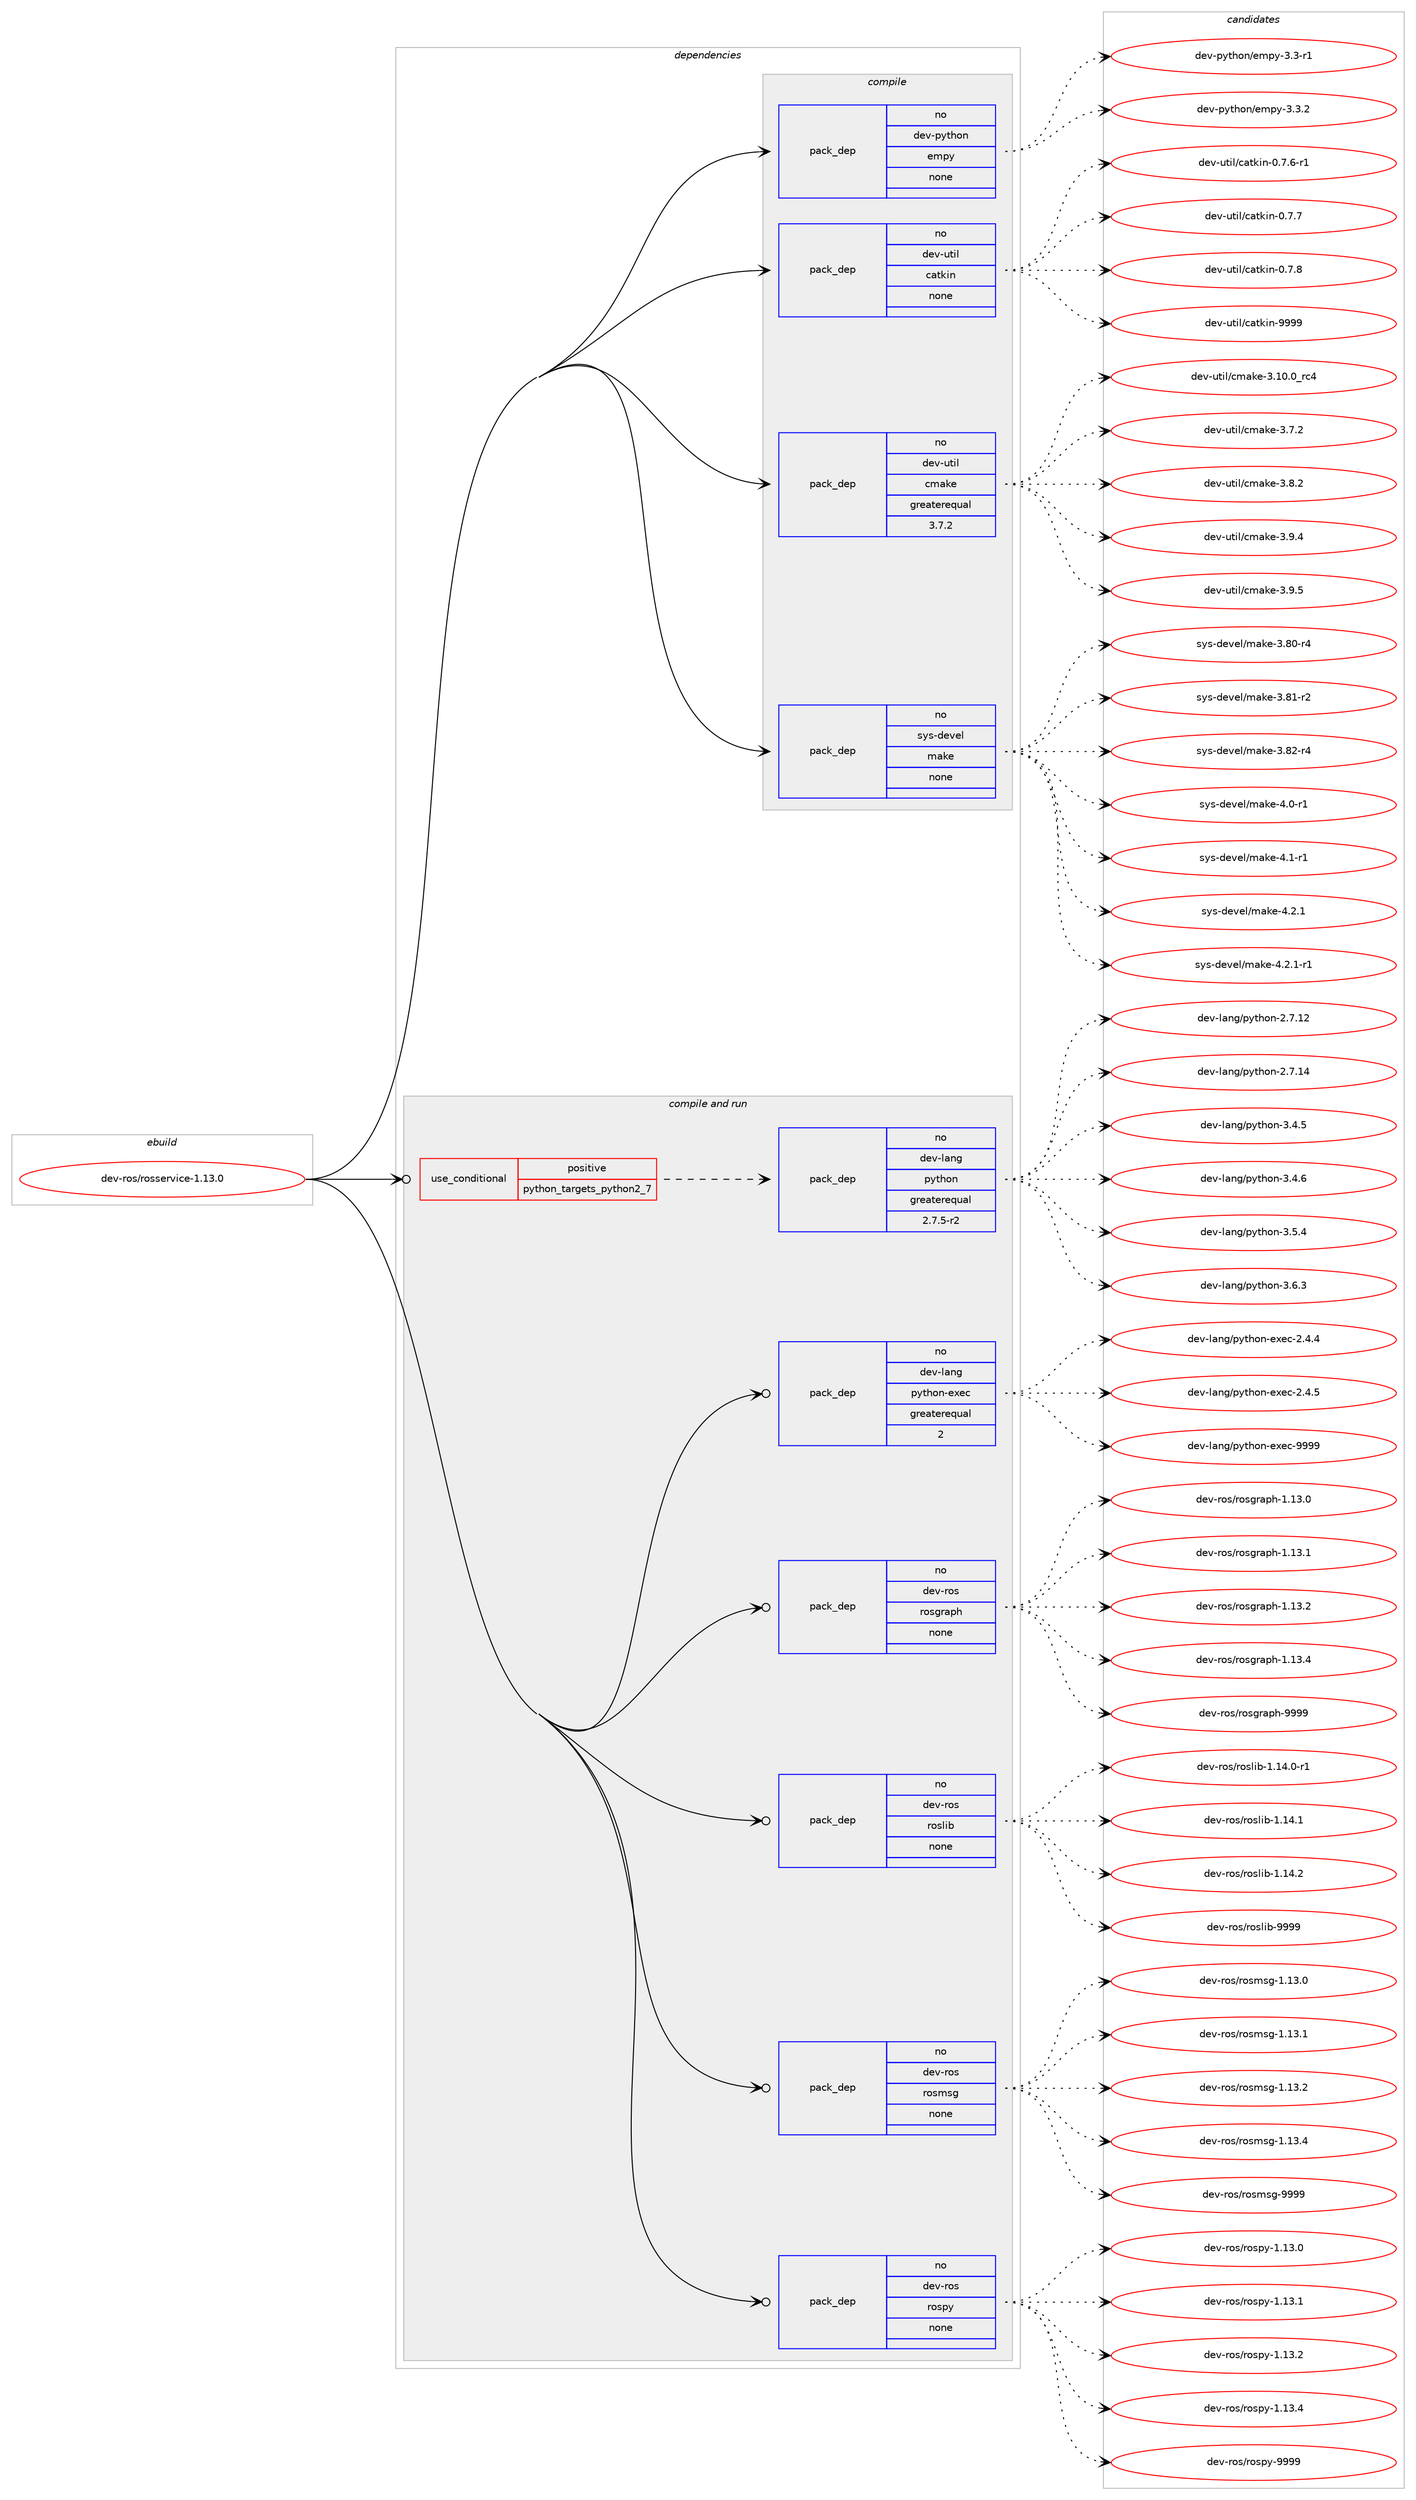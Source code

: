 digraph prolog {

# *************
# Graph options
# *************

newrank=true;
concentrate=true;
compound=true;
graph [rankdir=LR,fontname=Helvetica,fontsize=10,ranksep=1.5];#, ranksep=2.5, nodesep=0.2];
edge  [arrowhead=vee];
node  [fontname=Helvetica,fontsize=10];

# **********
# The ebuild
# **********

subgraph cluster_leftcol {
color=gray;
rank=same;
label=<<i>ebuild</i>>;
id [label="dev-ros/rosservice-1.13.0", color=red, width=4, href="../dev-ros/rosservice-1.13.0.svg"];
}

# ****************
# The dependencies
# ****************

subgraph cluster_midcol {
color=gray;
label=<<i>dependencies</i>>;
subgraph cluster_compile {
fillcolor="#eeeeee";
style=filled;
label=<<i>compile</i>>;
subgraph pack160858 {
dependency211799 [label=<<TABLE BORDER="0" CELLBORDER="1" CELLSPACING="0" CELLPADDING="4" WIDTH="220"><TR><TD ROWSPAN="6" CELLPADDING="30">pack_dep</TD></TR><TR><TD WIDTH="110">no</TD></TR><TR><TD>dev-python</TD></TR><TR><TD>empy</TD></TR><TR><TD>none</TD></TR><TR><TD></TD></TR></TABLE>>, shape=none, color=blue];
}
id:e -> dependency211799:w [weight=20,style="solid",arrowhead="vee"];
subgraph pack160859 {
dependency211800 [label=<<TABLE BORDER="0" CELLBORDER="1" CELLSPACING="0" CELLPADDING="4" WIDTH="220"><TR><TD ROWSPAN="6" CELLPADDING="30">pack_dep</TD></TR><TR><TD WIDTH="110">no</TD></TR><TR><TD>dev-util</TD></TR><TR><TD>catkin</TD></TR><TR><TD>none</TD></TR><TR><TD></TD></TR></TABLE>>, shape=none, color=blue];
}
id:e -> dependency211800:w [weight=20,style="solid",arrowhead="vee"];
subgraph pack160860 {
dependency211801 [label=<<TABLE BORDER="0" CELLBORDER="1" CELLSPACING="0" CELLPADDING="4" WIDTH="220"><TR><TD ROWSPAN="6" CELLPADDING="30">pack_dep</TD></TR><TR><TD WIDTH="110">no</TD></TR><TR><TD>dev-util</TD></TR><TR><TD>cmake</TD></TR><TR><TD>greaterequal</TD></TR><TR><TD>3.7.2</TD></TR></TABLE>>, shape=none, color=blue];
}
id:e -> dependency211801:w [weight=20,style="solid",arrowhead="vee"];
subgraph pack160861 {
dependency211802 [label=<<TABLE BORDER="0" CELLBORDER="1" CELLSPACING="0" CELLPADDING="4" WIDTH="220"><TR><TD ROWSPAN="6" CELLPADDING="30">pack_dep</TD></TR><TR><TD WIDTH="110">no</TD></TR><TR><TD>sys-devel</TD></TR><TR><TD>make</TD></TR><TR><TD>none</TD></TR><TR><TD></TD></TR></TABLE>>, shape=none, color=blue];
}
id:e -> dependency211802:w [weight=20,style="solid",arrowhead="vee"];
}
subgraph cluster_compileandrun {
fillcolor="#eeeeee";
style=filled;
label=<<i>compile and run</i>>;
subgraph cond46954 {
dependency211803 [label=<<TABLE BORDER="0" CELLBORDER="1" CELLSPACING="0" CELLPADDING="4"><TR><TD ROWSPAN="3" CELLPADDING="10">use_conditional</TD></TR><TR><TD>positive</TD></TR><TR><TD>python_targets_python2_7</TD></TR></TABLE>>, shape=none, color=red];
subgraph pack160862 {
dependency211804 [label=<<TABLE BORDER="0" CELLBORDER="1" CELLSPACING="0" CELLPADDING="4" WIDTH="220"><TR><TD ROWSPAN="6" CELLPADDING="30">pack_dep</TD></TR><TR><TD WIDTH="110">no</TD></TR><TR><TD>dev-lang</TD></TR><TR><TD>python</TD></TR><TR><TD>greaterequal</TD></TR><TR><TD>2.7.5-r2</TD></TR></TABLE>>, shape=none, color=blue];
}
dependency211803:e -> dependency211804:w [weight=20,style="dashed",arrowhead="vee"];
}
id:e -> dependency211803:w [weight=20,style="solid",arrowhead="odotvee"];
subgraph pack160863 {
dependency211805 [label=<<TABLE BORDER="0" CELLBORDER="1" CELLSPACING="0" CELLPADDING="4" WIDTH="220"><TR><TD ROWSPAN="6" CELLPADDING="30">pack_dep</TD></TR><TR><TD WIDTH="110">no</TD></TR><TR><TD>dev-lang</TD></TR><TR><TD>python-exec</TD></TR><TR><TD>greaterequal</TD></TR><TR><TD>2</TD></TR></TABLE>>, shape=none, color=blue];
}
id:e -> dependency211805:w [weight=20,style="solid",arrowhead="odotvee"];
subgraph pack160864 {
dependency211806 [label=<<TABLE BORDER="0" CELLBORDER="1" CELLSPACING="0" CELLPADDING="4" WIDTH="220"><TR><TD ROWSPAN="6" CELLPADDING="30">pack_dep</TD></TR><TR><TD WIDTH="110">no</TD></TR><TR><TD>dev-ros</TD></TR><TR><TD>rosgraph</TD></TR><TR><TD>none</TD></TR><TR><TD></TD></TR></TABLE>>, shape=none, color=blue];
}
id:e -> dependency211806:w [weight=20,style="solid",arrowhead="odotvee"];
subgraph pack160865 {
dependency211807 [label=<<TABLE BORDER="0" CELLBORDER="1" CELLSPACING="0" CELLPADDING="4" WIDTH="220"><TR><TD ROWSPAN="6" CELLPADDING="30">pack_dep</TD></TR><TR><TD WIDTH="110">no</TD></TR><TR><TD>dev-ros</TD></TR><TR><TD>roslib</TD></TR><TR><TD>none</TD></TR><TR><TD></TD></TR></TABLE>>, shape=none, color=blue];
}
id:e -> dependency211807:w [weight=20,style="solid",arrowhead="odotvee"];
subgraph pack160866 {
dependency211808 [label=<<TABLE BORDER="0" CELLBORDER="1" CELLSPACING="0" CELLPADDING="4" WIDTH="220"><TR><TD ROWSPAN="6" CELLPADDING="30">pack_dep</TD></TR><TR><TD WIDTH="110">no</TD></TR><TR><TD>dev-ros</TD></TR><TR><TD>rosmsg</TD></TR><TR><TD>none</TD></TR><TR><TD></TD></TR></TABLE>>, shape=none, color=blue];
}
id:e -> dependency211808:w [weight=20,style="solid",arrowhead="odotvee"];
subgraph pack160867 {
dependency211809 [label=<<TABLE BORDER="0" CELLBORDER="1" CELLSPACING="0" CELLPADDING="4" WIDTH="220"><TR><TD ROWSPAN="6" CELLPADDING="30">pack_dep</TD></TR><TR><TD WIDTH="110">no</TD></TR><TR><TD>dev-ros</TD></TR><TR><TD>rospy</TD></TR><TR><TD>none</TD></TR><TR><TD></TD></TR></TABLE>>, shape=none, color=blue];
}
id:e -> dependency211809:w [weight=20,style="solid",arrowhead="odotvee"];
}
subgraph cluster_run {
fillcolor="#eeeeee";
style=filled;
label=<<i>run</i>>;
}
}

# **************
# The candidates
# **************

subgraph cluster_choices {
rank=same;
color=gray;
label=<<i>candidates</i>>;

subgraph choice160858 {
color=black;
nodesep=1;
choice1001011184511212111610411111047101109112121455146514511449 [label="dev-python/empy-3.3-r1", color=red, width=4,href="../dev-python/empy-3.3-r1.svg"];
choice1001011184511212111610411111047101109112121455146514650 [label="dev-python/empy-3.3.2", color=red, width=4,href="../dev-python/empy-3.3.2.svg"];
dependency211799:e -> choice1001011184511212111610411111047101109112121455146514511449:w [style=dotted,weight="100"];
dependency211799:e -> choice1001011184511212111610411111047101109112121455146514650:w [style=dotted,weight="100"];
}
subgraph choice160859 {
color=black;
nodesep=1;
choice100101118451171161051084799971161071051104548465546544511449 [label="dev-util/catkin-0.7.6-r1", color=red, width=4,href="../dev-util/catkin-0.7.6-r1.svg"];
choice10010111845117116105108479997116107105110454846554655 [label="dev-util/catkin-0.7.7", color=red, width=4,href="../dev-util/catkin-0.7.7.svg"];
choice10010111845117116105108479997116107105110454846554656 [label="dev-util/catkin-0.7.8", color=red, width=4,href="../dev-util/catkin-0.7.8.svg"];
choice100101118451171161051084799971161071051104557575757 [label="dev-util/catkin-9999", color=red, width=4,href="../dev-util/catkin-9999.svg"];
dependency211800:e -> choice100101118451171161051084799971161071051104548465546544511449:w [style=dotted,weight="100"];
dependency211800:e -> choice10010111845117116105108479997116107105110454846554655:w [style=dotted,weight="100"];
dependency211800:e -> choice10010111845117116105108479997116107105110454846554656:w [style=dotted,weight="100"];
dependency211800:e -> choice100101118451171161051084799971161071051104557575757:w [style=dotted,weight="100"];
}
subgraph choice160860 {
color=black;
nodesep=1;
choice1001011184511711610510847991099710710145514649484648951149952 [label="dev-util/cmake-3.10.0_rc4", color=red, width=4,href="../dev-util/cmake-3.10.0_rc4.svg"];
choice10010111845117116105108479910997107101455146554650 [label="dev-util/cmake-3.7.2", color=red, width=4,href="../dev-util/cmake-3.7.2.svg"];
choice10010111845117116105108479910997107101455146564650 [label="dev-util/cmake-3.8.2", color=red, width=4,href="../dev-util/cmake-3.8.2.svg"];
choice10010111845117116105108479910997107101455146574652 [label="dev-util/cmake-3.9.4", color=red, width=4,href="../dev-util/cmake-3.9.4.svg"];
choice10010111845117116105108479910997107101455146574653 [label="dev-util/cmake-3.9.5", color=red, width=4,href="../dev-util/cmake-3.9.5.svg"];
dependency211801:e -> choice1001011184511711610510847991099710710145514649484648951149952:w [style=dotted,weight="100"];
dependency211801:e -> choice10010111845117116105108479910997107101455146554650:w [style=dotted,weight="100"];
dependency211801:e -> choice10010111845117116105108479910997107101455146564650:w [style=dotted,weight="100"];
dependency211801:e -> choice10010111845117116105108479910997107101455146574652:w [style=dotted,weight="100"];
dependency211801:e -> choice10010111845117116105108479910997107101455146574653:w [style=dotted,weight="100"];
}
subgraph choice160861 {
color=black;
nodesep=1;
choice11512111545100101118101108471099710710145514656484511452 [label="sys-devel/make-3.80-r4", color=red, width=4,href="../sys-devel/make-3.80-r4.svg"];
choice11512111545100101118101108471099710710145514656494511450 [label="sys-devel/make-3.81-r2", color=red, width=4,href="../sys-devel/make-3.81-r2.svg"];
choice11512111545100101118101108471099710710145514656504511452 [label="sys-devel/make-3.82-r4", color=red, width=4,href="../sys-devel/make-3.82-r4.svg"];
choice115121115451001011181011084710997107101455246484511449 [label="sys-devel/make-4.0-r1", color=red, width=4,href="../sys-devel/make-4.0-r1.svg"];
choice115121115451001011181011084710997107101455246494511449 [label="sys-devel/make-4.1-r1", color=red, width=4,href="../sys-devel/make-4.1-r1.svg"];
choice115121115451001011181011084710997107101455246504649 [label="sys-devel/make-4.2.1", color=red, width=4,href="../sys-devel/make-4.2.1.svg"];
choice1151211154510010111810110847109971071014552465046494511449 [label="sys-devel/make-4.2.1-r1", color=red, width=4,href="../sys-devel/make-4.2.1-r1.svg"];
dependency211802:e -> choice11512111545100101118101108471099710710145514656484511452:w [style=dotted,weight="100"];
dependency211802:e -> choice11512111545100101118101108471099710710145514656494511450:w [style=dotted,weight="100"];
dependency211802:e -> choice11512111545100101118101108471099710710145514656504511452:w [style=dotted,weight="100"];
dependency211802:e -> choice115121115451001011181011084710997107101455246484511449:w [style=dotted,weight="100"];
dependency211802:e -> choice115121115451001011181011084710997107101455246494511449:w [style=dotted,weight="100"];
dependency211802:e -> choice115121115451001011181011084710997107101455246504649:w [style=dotted,weight="100"];
dependency211802:e -> choice1151211154510010111810110847109971071014552465046494511449:w [style=dotted,weight="100"];
}
subgraph choice160862 {
color=black;
nodesep=1;
choice10010111845108971101034711212111610411111045504655464950 [label="dev-lang/python-2.7.12", color=red, width=4,href="../dev-lang/python-2.7.12.svg"];
choice10010111845108971101034711212111610411111045504655464952 [label="dev-lang/python-2.7.14", color=red, width=4,href="../dev-lang/python-2.7.14.svg"];
choice100101118451089711010347112121116104111110455146524653 [label="dev-lang/python-3.4.5", color=red, width=4,href="../dev-lang/python-3.4.5.svg"];
choice100101118451089711010347112121116104111110455146524654 [label="dev-lang/python-3.4.6", color=red, width=4,href="../dev-lang/python-3.4.6.svg"];
choice100101118451089711010347112121116104111110455146534652 [label="dev-lang/python-3.5.4", color=red, width=4,href="../dev-lang/python-3.5.4.svg"];
choice100101118451089711010347112121116104111110455146544651 [label="dev-lang/python-3.6.3", color=red, width=4,href="../dev-lang/python-3.6.3.svg"];
dependency211804:e -> choice10010111845108971101034711212111610411111045504655464950:w [style=dotted,weight="100"];
dependency211804:e -> choice10010111845108971101034711212111610411111045504655464952:w [style=dotted,weight="100"];
dependency211804:e -> choice100101118451089711010347112121116104111110455146524653:w [style=dotted,weight="100"];
dependency211804:e -> choice100101118451089711010347112121116104111110455146524654:w [style=dotted,weight="100"];
dependency211804:e -> choice100101118451089711010347112121116104111110455146534652:w [style=dotted,weight="100"];
dependency211804:e -> choice100101118451089711010347112121116104111110455146544651:w [style=dotted,weight="100"];
}
subgraph choice160863 {
color=black;
nodesep=1;
choice1001011184510897110103471121211161041111104510112010199455046524652 [label="dev-lang/python-exec-2.4.4", color=red, width=4,href="../dev-lang/python-exec-2.4.4.svg"];
choice1001011184510897110103471121211161041111104510112010199455046524653 [label="dev-lang/python-exec-2.4.5", color=red, width=4,href="../dev-lang/python-exec-2.4.5.svg"];
choice10010111845108971101034711212111610411111045101120101994557575757 [label="dev-lang/python-exec-9999", color=red, width=4,href="../dev-lang/python-exec-9999.svg"];
dependency211805:e -> choice1001011184510897110103471121211161041111104510112010199455046524652:w [style=dotted,weight="100"];
dependency211805:e -> choice1001011184510897110103471121211161041111104510112010199455046524653:w [style=dotted,weight="100"];
dependency211805:e -> choice10010111845108971101034711212111610411111045101120101994557575757:w [style=dotted,weight="100"];
}
subgraph choice160864 {
color=black;
nodesep=1;
choice10010111845114111115471141111151031149711210445494649514648 [label="dev-ros/rosgraph-1.13.0", color=red, width=4,href="../dev-ros/rosgraph-1.13.0.svg"];
choice10010111845114111115471141111151031149711210445494649514649 [label="dev-ros/rosgraph-1.13.1", color=red, width=4,href="../dev-ros/rosgraph-1.13.1.svg"];
choice10010111845114111115471141111151031149711210445494649514650 [label="dev-ros/rosgraph-1.13.2", color=red, width=4,href="../dev-ros/rosgraph-1.13.2.svg"];
choice10010111845114111115471141111151031149711210445494649514652 [label="dev-ros/rosgraph-1.13.4", color=red, width=4,href="../dev-ros/rosgraph-1.13.4.svg"];
choice1001011184511411111547114111115103114971121044557575757 [label="dev-ros/rosgraph-9999", color=red, width=4,href="../dev-ros/rosgraph-9999.svg"];
dependency211806:e -> choice10010111845114111115471141111151031149711210445494649514648:w [style=dotted,weight="100"];
dependency211806:e -> choice10010111845114111115471141111151031149711210445494649514649:w [style=dotted,weight="100"];
dependency211806:e -> choice10010111845114111115471141111151031149711210445494649514650:w [style=dotted,weight="100"];
dependency211806:e -> choice10010111845114111115471141111151031149711210445494649514652:w [style=dotted,weight="100"];
dependency211806:e -> choice1001011184511411111547114111115103114971121044557575757:w [style=dotted,weight="100"];
}
subgraph choice160865 {
color=black;
nodesep=1;
choice100101118451141111154711411111510810598454946495246484511449 [label="dev-ros/roslib-1.14.0-r1", color=red, width=4,href="../dev-ros/roslib-1.14.0-r1.svg"];
choice10010111845114111115471141111151081059845494649524649 [label="dev-ros/roslib-1.14.1", color=red, width=4,href="../dev-ros/roslib-1.14.1.svg"];
choice10010111845114111115471141111151081059845494649524650 [label="dev-ros/roslib-1.14.2", color=red, width=4,href="../dev-ros/roslib-1.14.2.svg"];
choice1001011184511411111547114111115108105984557575757 [label="dev-ros/roslib-9999", color=red, width=4,href="../dev-ros/roslib-9999.svg"];
dependency211807:e -> choice100101118451141111154711411111510810598454946495246484511449:w [style=dotted,weight="100"];
dependency211807:e -> choice10010111845114111115471141111151081059845494649524649:w [style=dotted,weight="100"];
dependency211807:e -> choice10010111845114111115471141111151081059845494649524650:w [style=dotted,weight="100"];
dependency211807:e -> choice1001011184511411111547114111115108105984557575757:w [style=dotted,weight="100"];
}
subgraph choice160866 {
color=black;
nodesep=1;
choice100101118451141111154711411111510911510345494649514648 [label="dev-ros/rosmsg-1.13.0", color=red, width=4,href="../dev-ros/rosmsg-1.13.0.svg"];
choice100101118451141111154711411111510911510345494649514649 [label="dev-ros/rosmsg-1.13.1", color=red, width=4,href="../dev-ros/rosmsg-1.13.1.svg"];
choice100101118451141111154711411111510911510345494649514650 [label="dev-ros/rosmsg-1.13.2", color=red, width=4,href="../dev-ros/rosmsg-1.13.2.svg"];
choice100101118451141111154711411111510911510345494649514652 [label="dev-ros/rosmsg-1.13.4", color=red, width=4,href="../dev-ros/rosmsg-1.13.4.svg"];
choice10010111845114111115471141111151091151034557575757 [label="dev-ros/rosmsg-9999", color=red, width=4,href="../dev-ros/rosmsg-9999.svg"];
dependency211808:e -> choice100101118451141111154711411111510911510345494649514648:w [style=dotted,weight="100"];
dependency211808:e -> choice100101118451141111154711411111510911510345494649514649:w [style=dotted,weight="100"];
dependency211808:e -> choice100101118451141111154711411111510911510345494649514650:w [style=dotted,weight="100"];
dependency211808:e -> choice100101118451141111154711411111510911510345494649514652:w [style=dotted,weight="100"];
dependency211808:e -> choice10010111845114111115471141111151091151034557575757:w [style=dotted,weight="100"];
}
subgraph choice160867 {
color=black;
nodesep=1;
choice100101118451141111154711411111511212145494649514648 [label="dev-ros/rospy-1.13.0", color=red, width=4,href="../dev-ros/rospy-1.13.0.svg"];
choice100101118451141111154711411111511212145494649514649 [label="dev-ros/rospy-1.13.1", color=red, width=4,href="../dev-ros/rospy-1.13.1.svg"];
choice100101118451141111154711411111511212145494649514650 [label="dev-ros/rospy-1.13.2", color=red, width=4,href="../dev-ros/rospy-1.13.2.svg"];
choice100101118451141111154711411111511212145494649514652 [label="dev-ros/rospy-1.13.4", color=red, width=4,href="../dev-ros/rospy-1.13.4.svg"];
choice10010111845114111115471141111151121214557575757 [label="dev-ros/rospy-9999", color=red, width=4,href="../dev-ros/rospy-9999.svg"];
dependency211809:e -> choice100101118451141111154711411111511212145494649514648:w [style=dotted,weight="100"];
dependency211809:e -> choice100101118451141111154711411111511212145494649514649:w [style=dotted,weight="100"];
dependency211809:e -> choice100101118451141111154711411111511212145494649514650:w [style=dotted,weight="100"];
dependency211809:e -> choice100101118451141111154711411111511212145494649514652:w [style=dotted,weight="100"];
dependency211809:e -> choice10010111845114111115471141111151121214557575757:w [style=dotted,weight="100"];
}
}

}
